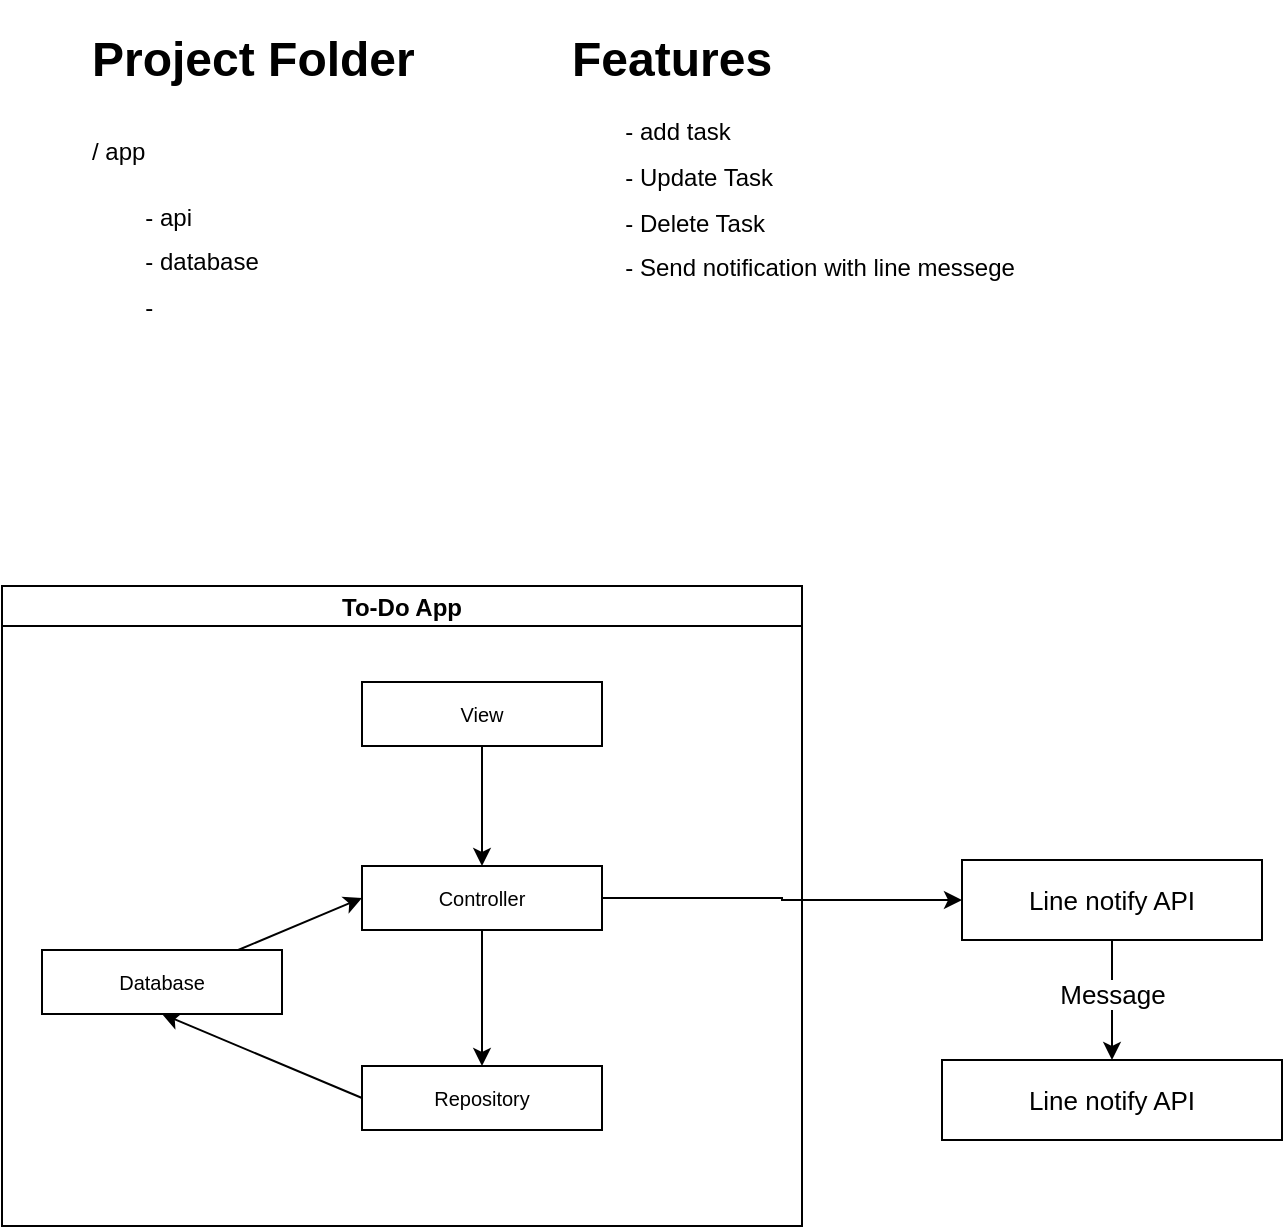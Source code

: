 <mxfile version="22.1.2" type="device">
  <diagram name="Page-1" id="ueJMxtiL4eB246Vo7FdA">
    <mxGraphModel dx="985" dy="576" grid="1" gridSize="10" guides="1" tooltips="1" connect="1" arrows="1" fold="1" page="1" pageScale="1" pageWidth="850" pageHeight="1100" math="0" shadow="0">
      <root>
        <mxCell id="0" />
        <mxCell id="1" parent="0" />
        <mxCell id="5uftCD7CG8N4LPnXQoS4-7" value="To-Do App" style="swimlane;startSize=20;horizontal=1;containerType=tree;movable=1;resizable=1;rotatable=1;deletable=1;editable=1;locked=0;connectable=1;" vertex="1" parent="1">
          <mxGeometry x="30" y="313" width="400" height="320" as="geometry" />
        </mxCell>
        <mxCell id="5uftCD7CG8N4LPnXQoS4-39" style="edgeStyle=orthogonalEdgeStyle;rounded=0;orthogonalLoop=1;jettySize=auto;html=1;entryX=0.5;entryY=0;entryDx=0;entryDy=0;" edge="1" parent="5uftCD7CG8N4LPnXQoS4-7" source="5uftCD7CG8N4LPnXQoS4-11" target="5uftCD7CG8N4LPnXQoS4-27">
          <mxGeometry relative="1" as="geometry" />
        </mxCell>
        <mxCell id="5uftCD7CG8N4LPnXQoS4-11" value="View" style="rounded=0;whiteSpace=wrap;html=1;fontSize=10;" vertex="1" parent="5uftCD7CG8N4LPnXQoS4-7">
          <mxGeometry x="180" y="48" width="120" height="32" as="geometry" />
        </mxCell>
        <mxCell id="5uftCD7CG8N4LPnXQoS4-29" style="rounded=0;orthogonalLoop=1;jettySize=auto;html=1;entryX=0.5;entryY=0;entryDx=0;entryDy=0;" edge="1" parent="5uftCD7CG8N4LPnXQoS4-7" source="5uftCD7CG8N4LPnXQoS4-27" target="5uftCD7CG8N4LPnXQoS4-28">
          <mxGeometry relative="1" as="geometry" />
        </mxCell>
        <mxCell id="5uftCD7CG8N4LPnXQoS4-27" value="Controller" style="rounded=0;whiteSpace=wrap;html=1;fontSize=10;" vertex="1" parent="5uftCD7CG8N4LPnXQoS4-7">
          <mxGeometry x="180" y="140" width="120" height="32" as="geometry" />
        </mxCell>
        <mxCell id="5uftCD7CG8N4LPnXQoS4-28" value="Repository" style="rounded=0;whiteSpace=wrap;html=1;fontSize=10;" vertex="1" parent="5uftCD7CG8N4LPnXQoS4-7">
          <mxGeometry x="180" y="240" width="120" height="32" as="geometry" />
        </mxCell>
        <mxCell id="5uftCD7CG8N4LPnXQoS4-36" style="rounded=0;orthogonalLoop=1;jettySize=auto;html=1;entryX=0.5;entryY=1;entryDx=0;entryDy=0;exitX=0;exitY=0.5;exitDx=0;exitDy=0;" edge="1" target="5uftCD7CG8N4LPnXQoS4-37" source="5uftCD7CG8N4LPnXQoS4-28" parent="5uftCD7CG8N4LPnXQoS4-7">
          <mxGeometry relative="1" as="geometry">
            <mxPoint x="190" y="470" as="sourcePoint" />
          </mxGeometry>
        </mxCell>
        <mxCell id="5uftCD7CG8N4LPnXQoS4-38" style="rounded=0;orthogonalLoop=1;jettySize=auto;html=1;entryX=0;entryY=0.5;entryDx=0;entryDy=0;" edge="1" parent="5uftCD7CG8N4LPnXQoS4-7" source="5uftCD7CG8N4LPnXQoS4-37" target="5uftCD7CG8N4LPnXQoS4-27">
          <mxGeometry relative="1" as="geometry" />
        </mxCell>
        <mxCell id="5uftCD7CG8N4LPnXQoS4-37" value="Database" style="rounded=0;whiteSpace=wrap;html=1;fontSize=10;" vertex="1" parent="5uftCD7CG8N4LPnXQoS4-7">
          <mxGeometry x="20" y="182" width="120" height="32" as="geometry" />
        </mxCell>
        <mxCell id="5uftCD7CG8N4LPnXQoS4-3" value="&lt;h1&gt;&lt;span style=&quot;background-color: initial;&quot;&gt;Project Folder&lt;/span&gt;&lt;/h1&gt;&lt;h1 style=&quot;line-height: 90%;&quot;&gt;&lt;span style=&quot;background-color: initial; font-size: 12px; font-weight: normal;&quot;&gt;/ app&amp;nbsp;&lt;/span&gt;&lt;br&gt;&lt;/h1&gt;&lt;p style=&quot;line-height: 90%;&quot;&gt;&lt;span style=&quot;white-space: pre;&quot;&gt;&#x9;&lt;/span&gt;- api&lt;br&gt;&lt;/p&gt;&lt;p style=&quot;line-height: 90%;&quot;&gt;&lt;span style=&quot;white-space: pre;&quot;&gt;&#x9;&lt;/span&gt;- database&lt;br&gt;&lt;/p&gt;&lt;p style=&quot;line-height: 90%;&quot;&gt;&lt;span style=&quot;white-space: pre;&quot;&gt;&#x9;&lt;/span&gt;-&lt;br&gt;&lt;/p&gt;" style="text;html=1;strokeColor=none;fillColor=none;spacing=5;spacingTop=-20;whiteSpace=wrap;overflow=hidden;rounded=0;" vertex="1" parent="1">
          <mxGeometry x="70" y="30" width="190" height="230" as="geometry" />
        </mxCell>
        <mxCell id="5uftCD7CG8N4LPnXQoS4-16" style="edgeStyle=orthogonalEdgeStyle;rounded=0;orthogonalLoop=1;jettySize=auto;html=1;entryX=0.5;entryY=0;entryDx=0;entryDy=0;fontSize=13;" edge="1" parent="1" source="5uftCD7CG8N4LPnXQoS4-5" target="5uftCD7CG8N4LPnXQoS4-15">
          <mxGeometry relative="1" as="geometry" />
        </mxCell>
        <mxCell id="5uftCD7CG8N4LPnXQoS4-17" value="Message" style="edgeLabel;html=1;align=center;verticalAlign=middle;resizable=0;points=[];fontSize=13;" vertex="1" connectable="0" parent="5uftCD7CG8N4LPnXQoS4-16">
          <mxGeometry x="-0.096" relative="1" as="geometry">
            <mxPoint as="offset" />
          </mxGeometry>
        </mxCell>
        <mxCell id="5uftCD7CG8N4LPnXQoS4-5" value="Line notify API" style="rounded=0;whiteSpace=wrap;html=1;fontSize=13;" vertex="1" parent="1">
          <mxGeometry x="510" y="450" width="150" height="40" as="geometry" />
        </mxCell>
        <mxCell id="5uftCD7CG8N4LPnXQoS4-14" value="&lt;h1&gt;&lt;span style=&quot;background-color: initial;&quot;&gt;Features&lt;/span&gt;&amp;nbsp;&lt;/h1&gt;&lt;p style=&quot;line-height: 90%;&quot;&gt;&lt;span style=&quot;white-space: pre;&quot;&gt;&#x9;&lt;/span&gt;- add task&lt;br&gt;&lt;/p&gt;&lt;p style=&quot;line-height: 90%;&quot;&gt;&lt;span style=&quot;white-space: pre;&quot;&gt;&#x9;&lt;/span&gt;- Update Task&lt;br&gt;&lt;/p&gt;&lt;p style=&quot;line-height: 90%;&quot;&gt;&lt;span style=&quot;white-space: pre;&quot;&gt;&#x9;&lt;/span&gt;- Delete Task&lt;br&gt;&lt;/p&gt;&lt;p style=&quot;line-height: 90%;&quot;&gt;&lt;span style=&quot;white-space: pre;&quot;&gt;&#x9;&lt;/span&gt;- Send notification with line messege&lt;br&gt;&lt;/p&gt;" style="text;html=1;strokeColor=none;fillColor=none;spacing=5;spacingTop=-20;whiteSpace=wrap;overflow=hidden;rounded=0;" vertex="1" parent="1">
          <mxGeometry x="310" y="30" width="250" height="230" as="geometry" />
        </mxCell>
        <mxCell id="5uftCD7CG8N4LPnXQoS4-15" value="Line notify API" style="rounded=0;whiteSpace=wrap;html=1;fontSize=13;" vertex="1" parent="1">
          <mxGeometry x="500" y="550" width="170" height="40" as="geometry" />
        </mxCell>
        <mxCell id="5uftCD7CG8N4LPnXQoS4-40" style="edgeStyle=orthogonalEdgeStyle;rounded=0;orthogonalLoop=1;jettySize=auto;html=1;entryX=0;entryY=0.5;entryDx=0;entryDy=0;" edge="1" parent="1" source="5uftCD7CG8N4LPnXQoS4-27" target="5uftCD7CG8N4LPnXQoS4-5">
          <mxGeometry relative="1" as="geometry" />
        </mxCell>
      </root>
    </mxGraphModel>
  </diagram>
</mxfile>
